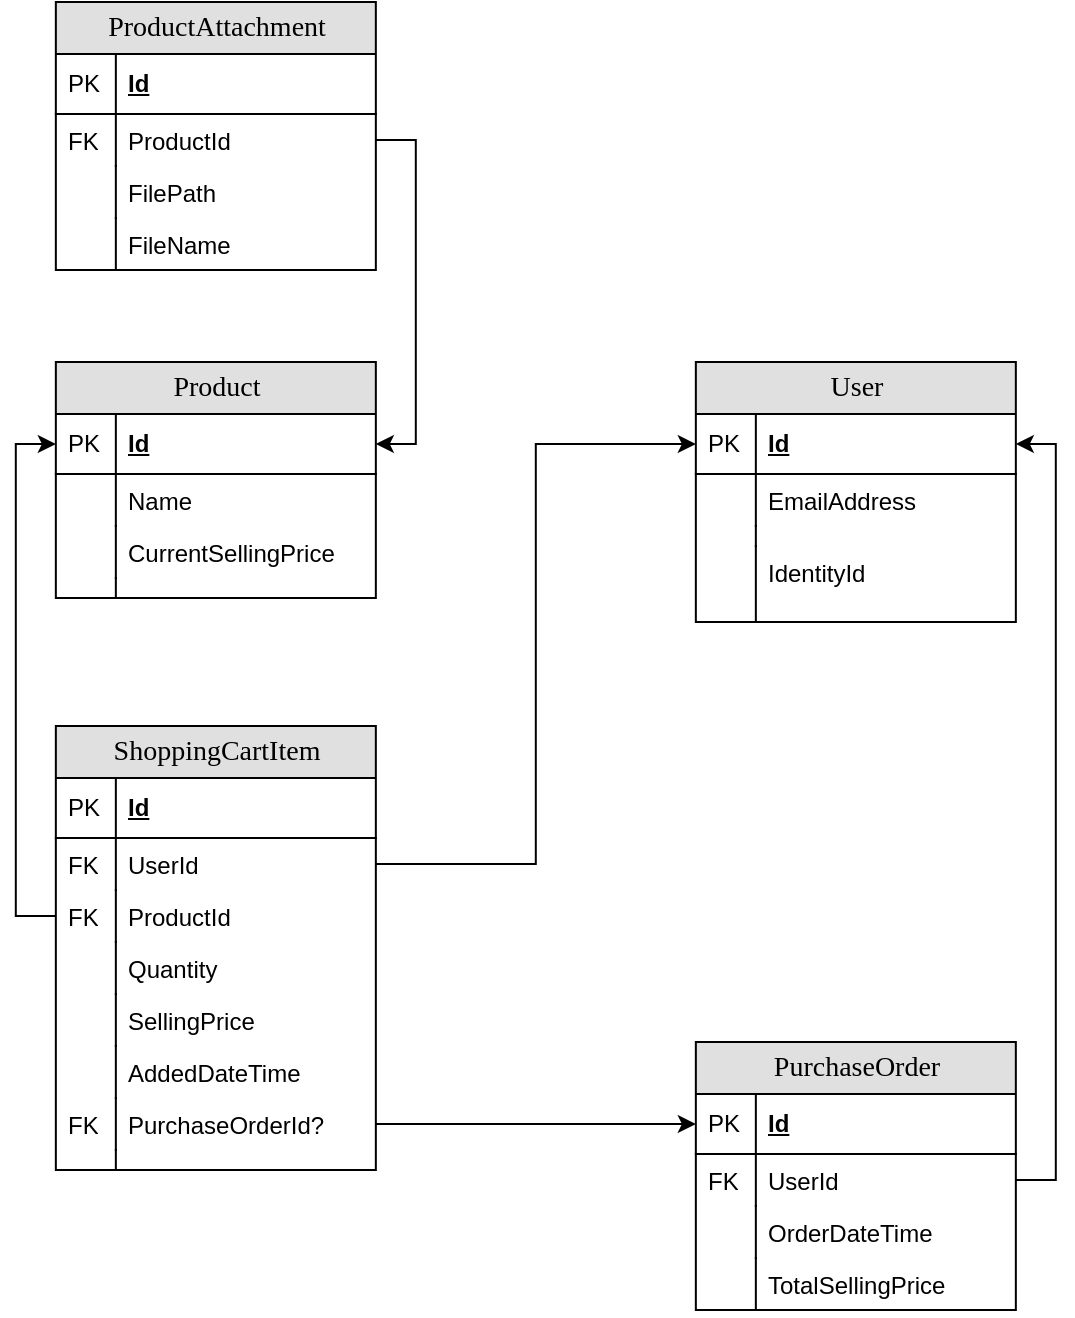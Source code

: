 <mxfile version="22.0.3" type="device">
  <diagram name="Page-1" id="e56a1550-8fbb-45ad-956c-1786394a9013">
    <mxGraphModel dx="885" dy="1953" grid="1" gridSize="10" guides="1" tooltips="1" connect="1" arrows="1" fold="1" page="1" pageScale="1" pageWidth="1100" pageHeight="850" background="none" math="0" shadow="0">
      <root>
        <mxCell id="0" />
        <mxCell id="1" parent="0" />
        <mxCell id="H68N3RF5nDnffrOaKZHd-1" value="Product" style="swimlane;html=1;fontStyle=0;childLayout=stackLayout;horizontal=1;startSize=26;fillColor=#e0e0e0;horizontalStack=0;resizeParent=1;resizeLast=0;collapsible=1;marginBottom=0;swimlaneFillColor=#ffffff;align=center;rounded=0;shadow=0;comic=0;labelBackgroundColor=none;strokeWidth=1;fontFamily=Verdana;fontSize=14;swimlaneLine=1;" parent="1" vertex="1">
          <mxGeometry x="1409.92" y="-572" width="160" height="118" as="geometry" />
        </mxCell>
        <mxCell id="H68N3RF5nDnffrOaKZHd-2" value="Id" style="shape=partialRectangle;top=0;left=0;right=0;bottom=1;html=1;align=left;verticalAlign=middle;fillColor=none;spacingLeft=34;spacingRight=4;whiteSpace=wrap;overflow=hidden;rotatable=0;points=[[0,0.5],[1,0.5]];portConstraint=eastwest;dropTarget=0;fontStyle=5;" parent="H68N3RF5nDnffrOaKZHd-1" vertex="1">
          <mxGeometry y="26" width="160" height="30" as="geometry" />
        </mxCell>
        <mxCell id="H68N3RF5nDnffrOaKZHd-3" value="PK" style="shape=partialRectangle;top=0;left=0;bottom=0;html=1;fillColor=none;align=left;verticalAlign=middle;spacingLeft=4;spacingRight=4;whiteSpace=wrap;overflow=hidden;rotatable=0;points=[];portConstraint=eastwest;part=1;" parent="H68N3RF5nDnffrOaKZHd-2" vertex="1" connectable="0">
          <mxGeometry width="30" height="30" as="geometry" />
        </mxCell>
        <mxCell id="H68N3RF5nDnffrOaKZHd-4" value="Name" style="shape=partialRectangle;top=0;left=0;right=0;bottom=0;html=1;align=left;verticalAlign=top;fillColor=none;spacingLeft=34;spacingRight=4;whiteSpace=wrap;overflow=hidden;rotatable=0;points=[[0,0.5],[1,0.5]];portConstraint=eastwest;dropTarget=0;" parent="H68N3RF5nDnffrOaKZHd-1" vertex="1">
          <mxGeometry y="56" width="160" height="26" as="geometry" />
        </mxCell>
        <mxCell id="H68N3RF5nDnffrOaKZHd-5" value="" style="shape=partialRectangle;top=0;left=0;bottom=0;html=1;fillColor=none;align=left;verticalAlign=top;spacingLeft=4;spacingRight=4;whiteSpace=wrap;overflow=hidden;rotatable=0;points=[];portConstraint=eastwest;part=1;" parent="H68N3RF5nDnffrOaKZHd-4" vertex="1" connectable="0">
          <mxGeometry width="30" height="26" as="geometry" />
        </mxCell>
        <mxCell id="H68N3RF5nDnffrOaKZHd-61" value="CurrentSellingPrice" style="shape=partialRectangle;top=0;left=0;right=0;bottom=0;html=1;align=left;verticalAlign=top;fillColor=none;spacingLeft=34;spacingRight=4;whiteSpace=wrap;overflow=hidden;rotatable=0;points=[[0,0.5],[1,0.5]];portConstraint=eastwest;dropTarget=0;" parent="H68N3RF5nDnffrOaKZHd-1" vertex="1">
          <mxGeometry y="82" width="160" height="26" as="geometry" />
        </mxCell>
        <mxCell id="H68N3RF5nDnffrOaKZHd-62" value="" style="shape=partialRectangle;top=0;left=0;bottom=0;html=1;fillColor=none;align=left;verticalAlign=top;spacingLeft=4;spacingRight=4;whiteSpace=wrap;overflow=hidden;rotatable=0;points=[];portConstraint=eastwest;part=1;" parent="H68N3RF5nDnffrOaKZHd-61" vertex="1" connectable="0">
          <mxGeometry width="30" height="26" as="geometry" />
        </mxCell>
        <mxCell id="H68N3RF5nDnffrOaKZHd-10" value="" style="shape=partialRectangle;top=0;left=0;right=0;bottom=0;html=1;align=left;verticalAlign=top;fillColor=none;spacingLeft=34;spacingRight=4;whiteSpace=wrap;overflow=hidden;rotatable=0;points=[[0,0.5],[1,0.5]];portConstraint=eastwest;dropTarget=0;" parent="H68N3RF5nDnffrOaKZHd-1" vertex="1">
          <mxGeometry y="108" width="160" height="10" as="geometry" />
        </mxCell>
        <mxCell id="H68N3RF5nDnffrOaKZHd-11" value="" style="shape=partialRectangle;top=0;left=0;bottom=0;html=1;fillColor=none;align=left;verticalAlign=top;spacingLeft=4;spacingRight=4;whiteSpace=wrap;overflow=hidden;rotatable=0;points=[];portConstraint=eastwest;part=1;" parent="H68N3RF5nDnffrOaKZHd-10" vertex="1" connectable="0">
          <mxGeometry width="30" height="10" as="geometry" />
        </mxCell>
        <mxCell id="H68N3RF5nDnffrOaKZHd-12" value="User" style="swimlane;html=1;fontStyle=0;childLayout=stackLayout;horizontal=1;startSize=26;fillColor=#e0e0e0;horizontalStack=0;resizeParent=1;resizeLast=0;collapsible=1;marginBottom=0;swimlaneFillColor=#ffffff;align=center;rounded=0;shadow=0;comic=0;labelBackgroundColor=none;strokeWidth=1;fontFamily=Verdana;fontSize=14;swimlaneLine=1;" parent="1" vertex="1">
          <mxGeometry x="1729.92" y="-572" width="160" height="130" as="geometry" />
        </mxCell>
        <mxCell id="H68N3RF5nDnffrOaKZHd-13" value="Id" style="shape=partialRectangle;top=0;left=0;right=0;bottom=1;html=1;align=left;verticalAlign=middle;fillColor=none;spacingLeft=34;spacingRight=4;whiteSpace=wrap;overflow=hidden;rotatable=0;points=[[0,0.5],[1,0.5]];portConstraint=eastwest;dropTarget=0;fontStyle=5;" parent="H68N3RF5nDnffrOaKZHd-12" vertex="1">
          <mxGeometry y="26" width="160" height="30" as="geometry" />
        </mxCell>
        <mxCell id="H68N3RF5nDnffrOaKZHd-14" value="PK" style="shape=partialRectangle;top=0;left=0;bottom=0;html=1;fillColor=none;align=left;verticalAlign=middle;spacingLeft=4;spacingRight=4;whiteSpace=wrap;overflow=hidden;rotatable=0;points=[];portConstraint=eastwest;part=1;" parent="H68N3RF5nDnffrOaKZHd-13" vertex="1" connectable="0">
          <mxGeometry width="30" height="30" as="geometry" />
        </mxCell>
        <mxCell id="H68N3RF5nDnffrOaKZHd-15" value="EmailAddress" style="shape=partialRectangle;top=0;left=0;right=0;bottom=0;html=1;align=left;verticalAlign=top;fillColor=none;spacingLeft=34;spacingRight=4;whiteSpace=wrap;overflow=hidden;rotatable=0;points=[[0,0.5],[1,0.5]];portConstraint=eastwest;dropTarget=0;" parent="H68N3RF5nDnffrOaKZHd-12" vertex="1">
          <mxGeometry y="56" width="160" height="26" as="geometry" />
        </mxCell>
        <mxCell id="H68N3RF5nDnffrOaKZHd-16" value="" style="shape=partialRectangle;top=0;left=0;bottom=0;html=1;fillColor=none;align=left;verticalAlign=top;spacingLeft=4;spacingRight=4;whiteSpace=wrap;overflow=hidden;rotatable=0;points=[];portConstraint=eastwest;part=1;" parent="H68N3RF5nDnffrOaKZHd-15" vertex="1" connectable="0">
          <mxGeometry width="30" height="26" as="geometry" />
        </mxCell>
        <mxCell id="H68N3RF5nDnffrOaKZHd-17" value="" style="shape=partialRectangle;top=0;left=0;right=0;bottom=0;html=1;align=left;verticalAlign=top;fillColor=none;spacingLeft=34;spacingRight=4;whiteSpace=wrap;overflow=hidden;rotatable=0;points=[[0,0.5],[1,0.5]];portConstraint=eastwest;dropTarget=0;" parent="H68N3RF5nDnffrOaKZHd-12" vertex="1">
          <mxGeometry y="82" width="160" height="10" as="geometry" />
        </mxCell>
        <mxCell id="H68N3RF5nDnffrOaKZHd-18" value="" style="shape=partialRectangle;top=0;left=0;bottom=0;html=1;fillColor=none;align=left;verticalAlign=top;spacingLeft=4;spacingRight=4;whiteSpace=wrap;overflow=hidden;rotatable=0;points=[];portConstraint=eastwest;part=1;" parent="H68N3RF5nDnffrOaKZHd-17" vertex="1" connectable="0">
          <mxGeometry width="30" height="10" as="geometry" />
        </mxCell>
        <mxCell id="H68N3RF5nDnffrOaKZHd-19" value="IdentityId" style="shape=partialRectangle;top=0;left=0;right=0;bottom=0;html=1;align=left;verticalAlign=top;fillColor=none;spacingLeft=34;spacingRight=4;whiteSpace=wrap;overflow=hidden;rotatable=0;points=[[0,0.5],[1,0.5]];portConstraint=eastwest;dropTarget=0;" parent="H68N3RF5nDnffrOaKZHd-12" vertex="1">
          <mxGeometry y="92" width="160" height="38" as="geometry" />
        </mxCell>
        <mxCell id="H68N3RF5nDnffrOaKZHd-20" value="" style="shape=partialRectangle;top=0;left=0;bottom=0;html=1;fillColor=none;align=left;verticalAlign=top;spacingLeft=4;spacingRight=4;whiteSpace=wrap;overflow=hidden;rotatable=0;points=[];portConstraint=eastwest;part=1;" parent="H68N3RF5nDnffrOaKZHd-19" vertex="1" connectable="0">
          <mxGeometry width="30" height="38" as="geometry" />
        </mxCell>
        <mxCell id="H68N3RF5nDnffrOaKZHd-23" value="ShoppingCartItem" style="swimlane;html=1;fontStyle=0;childLayout=stackLayout;horizontal=1;startSize=26;fillColor=#e0e0e0;horizontalStack=0;resizeParent=1;resizeLast=0;collapsible=1;marginBottom=0;swimlaneFillColor=#ffffff;align=center;rounded=0;shadow=0;comic=0;labelBackgroundColor=none;strokeWidth=1;fontFamily=Verdana;fontSize=14;swimlaneLine=1;" parent="1" vertex="1">
          <mxGeometry x="1409.92" y="-390" width="160" height="222" as="geometry" />
        </mxCell>
        <mxCell id="H68N3RF5nDnffrOaKZHd-24" value="Id" style="shape=partialRectangle;top=0;left=0;right=0;bottom=1;html=1;align=left;verticalAlign=middle;fillColor=none;spacingLeft=34;spacingRight=4;whiteSpace=wrap;overflow=hidden;rotatable=0;points=[[0,0.5],[1,0.5]];portConstraint=eastwest;dropTarget=0;fontStyle=5;" parent="H68N3RF5nDnffrOaKZHd-23" vertex="1">
          <mxGeometry y="26" width="160" height="30" as="geometry" />
        </mxCell>
        <mxCell id="H68N3RF5nDnffrOaKZHd-25" value="PK" style="shape=partialRectangle;top=0;left=0;bottom=0;html=1;fillColor=none;align=left;verticalAlign=middle;spacingLeft=4;spacingRight=4;whiteSpace=wrap;overflow=hidden;rotatable=0;points=[];portConstraint=eastwest;part=1;" parent="H68N3RF5nDnffrOaKZHd-24" vertex="1" connectable="0">
          <mxGeometry width="30" height="30" as="geometry" />
        </mxCell>
        <mxCell id="H68N3RF5nDnffrOaKZHd-26" value="UserId" style="shape=partialRectangle;top=0;left=0;right=0;bottom=0;html=1;align=left;verticalAlign=top;fillColor=none;spacingLeft=34;spacingRight=4;whiteSpace=wrap;overflow=hidden;rotatable=0;points=[[0,0.5],[1,0.5]];portConstraint=eastwest;dropTarget=0;" parent="H68N3RF5nDnffrOaKZHd-23" vertex="1">
          <mxGeometry y="56" width="160" height="26" as="geometry" />
        </mxCell>
        <mxCell id="H68N3RF5nDnffrOaKZHd-27" value="FK" style="shape=partialRectangle;top=0;left=0;bottom=0;html=1;fillColor=none;align=left;verticalAlign=top;spacingLeft=4;spacingRight=4;whiteSpace=wrap;overflow=hidden;rotatable=0;points=[];portConstraint=eastwest;part=1;" parent="H68N3RF5nDnffrOaKZHd-26" vertex="1" connectable="0">
          <mxGeometry width="30" height="26" as="geometry" />
        </mxCell>
        <mxCell id="H68N3RF5nDnffrOaKZHd-65" value="ProductId" style="shape=partialRectangle;top=0;left=0;right=0;bottom=0;html=1;align=left;verticalAlign=top;fillColor=none;spacingLeft=34;spacingRight=4;whiteSpace=wrap;overflow=hidden;rotatable=0;points=[[0,0.5],[1,0.5]];portConstraint=eastwest;dropTarget=0;" parent="H68N3RF5nDnffrOaKZHd-23" vertex="1">
          <mxGeometry y="82" width="160" height="26" as="geometry" />
        </mxCell>
        <mxCell id="H68N3RF5nDnffrOaKZHd-66" value="FK" style="shape=partialRectangle;top=0;left=0;bottom=0;html=1;fillColor=none;align=left;verticalAlign=top;spacingLeft=4;spacingRight=4;whiteSpace=wrap;overflow=hidden;rotatable=0;points=[];portConstraint=eastwest;part=1;" parent="H68N3RF5nDnffrOaKZHd-65" vertex="1" connectable="0">
          <mxGeometry width="30" height="26" as="geometry" />
        </mxCell>
        <mxCell id="H68N3RF5nDnffrOaKZHd-68" value="Quantity" style="shape=partialRectangle;top=0;left=0;right=0;bottom=0;html=1;align=left;verticalAlign=top;fillColor=none;spacingLeft=34;spacingRight=4;whiteSpace=wrap;overflow=hidden;rotatable=0;points=[[0,0.5],[1,0.5]];portConstraint=eastwest;dropTarget=0;" parent="H68N3RF5nDnffrOaKZHd-23" vertex="1">
          <mxGeometry y="108" width="160" height="26" as="geometry" />
        </mxCell>
        <mxCell id="H68N3RF5nDnffrOaKZHd-69" value="" style="shape=partialRectangle;top=0;left=0;bottom=0;html=1;fillColor=none;align=left;verticalAlign=top;spacingLeft=4;spacingRight=4;whiteSpace=wrap;overflow=hidden;rotatable=0;points=[];portConstraint=eastwest;part=1;" parent="H68N3RF5nDnffrOaKZHd-68" vertex="1" connectable="0">
          <mxGeometry width="30" height="26" as="geometry" />
        </mxCell>
        <mxCell id="H68N3RF5nDnffrOaKZHd-63" value="SellingPrice" style="shape=partialRectangle;top=0;left=0;right=0;bottom=0;html=1;align=left;verticalAlign=top;fillColor=none;spacingLeft=34;spacingRight=4;whiteSpace=wrap;overflow=hidden;rotatable=0;points=[[0,0.5],[1,0.5]];portConstraint=eastwest;dropTarget=0;" parent="H68N3RF5nDnffrOaKZHd-23" vertex="1">
          <mxGeometry y="134" width="160" height="26" as="geometry" />
        </mxCell>
        <mxCell id="H68N3RF5nDnffrOaKZHd-64" value="" style="shape=partialRectangle;top=0;left=0;bottom=0;html=1;fillColor=none;align=left;verticalAlign=top;spacingLeft=4;spacingRight=4;whiteSpace=wrap;overflow=hidden;rotatable=0;points=[];portConstraint=eastwest;part=1;" parent="H68N3RF5nDnffrOaKZHd-63" vertex="1" connectable="0">
          <mxGeometry width="30" height="26" as="geometry" />
        </mxCell>
        <mxCell id="H68N3RF5nDnffrOaKZHd-52" value="AddedDateTime" style="shape=partialRectangle;top=0;left=0;right=0;bottom=0;html=1;align=left;verticalAlign=top;fillColor=none;spacingLeft=34;spacingRight=4;whiteSpace=wrap;overflow=hidden;rotatable=0;points=[[0,0.5],[1,0.5]];portConstraint=eastwest;dropTarget=0;" parent="H68N3RF5nDnffrOaKZHd-23" vertex="1">
          <mxGeometry y="160" width="160" height="26" as="geometry" />
        </mxCell>
        <mxCell id="H68N3RF5nDnffrOaKZHd-53" value="" style="shape=partialRectangle;top=0;left=0;bottom=0;html=1;fillColor=none;align=left;verticalAlign=top;spacingLeft=4;spacingRight=4;whiteSpace=wrap;overflow=hidden;rotatable=0;points=[];portConstraint=eastwest;part=1;" parent="H68N3RF5nDnffrOaKZHd-52" vertex="1" connectable="0">
          <mxGeometry width="30" height="26" as="geometry" />
        </mxCell>
        <mxCell id="H68N3RF5nDnffrOaKZHd-34" value="PurchaseOrderId?" style="shape=partialRectangle;top=0;left=0;right=0;bottom=0;html=1;align=left;verticalAlign=top;fillColor=none;spacingLeft=34;spacingRight=4;whiteSpace=wrap;overflow=hidden;rotatable=0;points=[[0,0.5],[1,0.5]];portConstraint=eastwest;dropTarget=0;" parent="H68N3RF5nDnffrOaKZHd-23" vertex="1">
          <mxGeometry y="186" width="160" height="26" as="geometry" />
        </mxCell>
        <mxCell id="H68N3RF5nDnffrOaKZHd-35" value="FK" style="shape=partialRectangle;top=0;left=0;bottom=0;html=1;fillColor=none;align=left;verticalAlign=top;spacingLeft=4;spacingRight=4;whiteSpace=wrap;overflow=hidden;rotatable=0;points=[];portConstraint=eastwest;part=1;" parent="H68N3RF5nDnffrOaKZHd-34" vertex="1" connectable="0">
          <mxGeometry width="30" height="26" as="geometry" />
        </mxCell>
        <mxCell id="H68N3RF5nDnffrOaKZHd-28" value="" style="shape=partialRectangle;top=0;left=0;right=0;bottom=0;html=1;align=left;verticalAlign=top;fillColor=none;spacingLeft=34;spacingRight=4;whiteSpace=wrap;overflow=hidden;rotatable=0;points=[[0,0.5],[1,0.5]];portConstraint=eastwest;dropTarget=0;" parent="H68N3RF5nDnffrOaKZHd-23" vertex="1">
          <mxGeometry y="212" width="160" height="10" as="geometry" />
        </mxCell>
        <mxCell id="H68N3RF5nDnffrOaKZHd-29" value="" style="shape=partialRectangle;top=0;left=0;bottom=0;html=1;fillColor=none;align=left;verticalAlign=top;spacingLeft=4;spacingRight=4;whiteSpace=wrap;overflow=hidden;rotatable=0;points=[];portConstraint=eastwest;part=1;" parent="H68N3RF5nDnffrOaKZHd-28" vertex="1" connectable="0">
          <mxGeometry width="30" height="10" as="geometry" />
        </mxCell>
        <mxCell id="H68N3RF5nDnffrOaKZHd-43" value="PurchaseOrder" style="swimlane;html=1;fontStyle=0;childLayout=stackLayout;horizontal=1;startSize=26;fillColor=#e0e0e0;horizontalStack=0;resizeParent=1;resizeLast=0;collapsible=1;marginBottom=0;swimlaneFillColor=#ffffff;align=center;rounded=0;shadow=0;comic=0;labelBackgroundColor=none;strokeWidth=1;fontFamily=Verdana;fontSize=14;swimlaneLine=1;" parent="1" vertex="1">
          <mxGeometry x="1729.92" y="-232" width="160" height="134" as="geometry" />
        </mxCell>
        <mxCell id="H68N3RF5nDnffrOaKZHd-44" value="Id" style="shape=partialRectangle;top=0;left=0;right=0;bottom=1;html=1;align=left;verticalAlign=middle;fillColor=none;spacingLeft=34;spacingRight=4;whiteSpace=wrap;overflow=hidden;rotatable=0;points=[[0,0.5],[1,0.5]];portConstraint=eastwest;dropTarget=0;fontStyle=5;" parent="H68N3RF5nDnffrOaKZHd-43" vertex="1">
          <mxGeometry y="26" width="160" height="30" as="geometry" />
        </mxCell>
        <mxCell id="H68N3RF5nDnffrOaKZHd-45" value="PK" style="shape=partialRectangle;top=0;left=0;bottom=0;html=1;fillColor=none;align=left;verticalAlign=middle;spacingLeft=4;spacingRight=4;whiteSpace=wrap;overflow=hidden;rotatable=0;points=[];portConstraint=eastwest;part=1;" parent="H68N3RF5nDnffrOaKZHd-44" vertex="1" connectable="0">
          <mxGeometry width="30" height="30" as="geometry" />
        </mxCell>
        <mxCell id="H68N3RF5nDnffrOaKZHd-75" value="UserId" style="shape=partialRectangle;top=0;left=0;right=0;bottom=0;html=1;align=left;verticalAlign=top;fillColor=none;spacingLeft=34;spacingRight=4;whiteSpace=wrap;overflow=hidden;rotatable=0;points=[[0,0.5],[1,0.5]];portConstraint=eastwest;dropTarget=0;" parent="H68N3RF5nDnffrOaKZHd-43" vertex="1">
          <mxGeometry y="56" width="160" height="26" as="geometry" />
        </mxCell>
        <mxCell id="H68N3RF5nDnffrOaKZHd-76" value="FK" style="shape=partialRectangle;top=0;left=0;bottom=0;html=1;fillColor=none;align=left;verticalAlign=top;spacingLeft=4;spacingRight=4;whiteSpace=wrap;overflow=hidden;rotatable=0;points=[];portConstraint=eastwest;part=1;" parent="H68N3RF5nDnffrOaKZHd-75" vertex="1" connectable="0">
          <mxGeometry width="30" height="26" as="geometry" />
        </mxCell>
        <mxCell id="H68N3RF5nDnffrOaKZHd-71" value="OrderDateTime" style="shape=partialRectangle;top=0;left=0;right=0;bottom=0;html=1;align=left;verticalAlign=top;fillColor=none;spacingLeft=34;spacingRight=4;whiteSpace=wrap;overflow=hidden;rotatable=0;points=[[0,0.5],[1,0.5]];portConstraint=eastwest;dropTarget=0;" parent="H68N3RF5nDnffrOaKZHd-43" vertex="1">
          <mxGeometry y="82" width="160" height="26" as="geometry" />
        </mxCell>
        <mxCell id="H68N3RF5nDnffrOaKZHd-72" value="" style="shape=partialRectangle;top=0;left=0;bottom=0;html=1;fillColor=none;align=left;verticalAlign=top;spacingLeft=4;spacingRight=4;whiteSpace=wrap;overflow=hidden;rotatable=0;points=[];portConstraint=eastwest;part=1;" parent="H68N3RF5nDnffrOaKZHd-71" vertex="1" connectable="0">
          <mxGeometry width="30" height="26" as="geometry" />
        </mxCell>
        <mxCell id="H68N3RF5nDnffrOaKZHd-73" value="TotalSellingPrice" style="shape=partialRectangle;top=0;left=0;right=0;bottom=0;html=1;align=left;verticalAlign=top;fillColor=none;spacingLeft=34;spacingRight=4;whiteSpace=wrap;overflow=hidden;rotatable=0;points=[[0,0.5],[1,0.5]];portConstraint=eastwest;dropTarget=0;" parent="H68N3RF5nDnffrOaKZHd-43" vertex="1">
          <mxGeometry y="108" width="160" height="26" as="geometry" />
        </mxCell>
        <mxCell id="H68N3RF5nDnffrOaKZHd-74" value="" style="shape=partialRectangle;top=0;left=0;bottom=0;html=1;fillColor=none;align=left;verticalAlign=top;spacingLeft=4;spacingRight=4;whiteSpace=wrap;overflow=hidden;rotatable=0;points=[];portConstraint=eastwest;part=1;" parent="H68N3RF5nDnffrOaKZHd-73" vertex="1" connectable="0">
          <mxGeometry width="30" height="26" as="geometry" />
        </mxCell>
        <mxCell id="H68N3RF5nDnffrOaKZHd-77" style="edgeStyle=orthogonalEdgeStyle;rounded=0;orthogonalLoop=1;jettySize=auto;html=1;entryX=0;entryY=0.5;entryDx=0;entryDy=0;" parent="1" source="H68N3RF5nDnffrOaKZHd-26" target="H68N3RF5nDnffrOaKZHd-13" edge="1">
          <mxGeometry relative="1" as="geometry" />
        </mxCell>
        <mxCell id="H68N3RF5nDnffrOaKZHd-78" style="edgeStyle=orthogonalEdgeStyle;rounded=0;orthogonalLoop=1;jettySize=auto;html=1;exitX=1;exitY=0.5;exitDx=0;exitDy=0;entryX=1;entryY=0.5;entryDx=0;entryDy=0;" parent="1" source="H68N3RF5nDnffrOaKZHd-75" target="H68N3RF5nDnffrOaKZHd-13" edge="1">
          <mxGeometry relative="1" as="geometry" />
        </mxCell>
        <mxCell id="H68N3RF5nDnffrOaKZHd-79" style="edgeStyle=orthogonalEdgeStyle;rounded=0;orthogonalLoop=1;jettySize=auto;html=1;exitX=0;exitY=0.5;exitDx=0;exitDy=0;entryX=0;entryY=0.5;entryDx=0;entryDy=0;" parent="1" source="H68N3RF5nDnffrOaKZHd-65" target="H68N3RF5nDnffrOaKZHd-2" edge="1">
          <mxGeometry relative="1" as="geometry" />
        </mxCell>
        <mxCell id="H68N3RF5nDnffrOaKZHd-80" style="edgeStyle=orthogonalEdgeStyle;rounded=0;orthogonalLoop=1;jettySize=auto;html=1;exitX=1;exitY=0.5;exitDx=0;exitDy=0;entryX=0;entryY=0.5;entryDx=0;entryDy=0;" parent="1" source="H68N3RF5nDnffrOaKZHd-34" target="H68N3RF5nDnffrOaKZHd-44" edge="1">
          <mxGeometry relative="1" as="geometry" />
        </mxCell>
        <mxCell id="H68N3RF5nDnffrOaKZHd-85" value="ProductAttachment" style="swimlane;html=1;fontStyle=0;childLayout=stackLayout;horizontal=1;startSize=26;fillColor=#e0e0e0;horizontalStack=0;resizeParent=1;resizeLast=0;collapsible=1;marginBottom=0;swimlaneFillColor=#ffffff;align=center;rounded=0;shadow=0;comic=0;labelBackgroundColor=none;strokeWidth=1;fontFamily=Verdana;fontSize=14;swimlaneLine=1;" parent="1" vertex="1">
          <mxGeometry x="1409.92" y="-752" width="160" height="134" as="geometry" />
        </mxCell>
        <mxCell id="H68N3RF5nDnffrOaKZHd-86" value="Id" style="shape=partialRectangle;top=0;left=0;right=0;bottom=1;html=1;align=left;verticalAlign=middle;fillColor=none;spacingLeft=34;spacingRight=4;whiteSpace=wrap;overflow=hidden;rotatable=0;points=[[0,0.5],[1,0.5]];portConstraint=eastwest;dropTarget=0;fontStyle=5;" parent="H68N3RF5nDnffrOaKZHd-85" vertex="1">
          <mxGeometry y="26" width="160" height="30" as="geometry" />
        </mxCell>
        <mxCell id="H68N3RF5nDnffrOaKZHd-87" value="PK" style="shape=partialRectangle;top=0;left=0;bottom=0;html=1;fillColor=none;align=left;verticalAlign=middle;spacingLeft=4;spacingRight=4;whiteSpace=wrap;overflow=hidden;rotatable=0;points=[];portConstraint=eastwest;part=1;" parent="H68N3RF5nDnffrOaKZHd-86" vertex="1" connectable="0">
          <mxGeometry width="30" height="30" as="geometry" />
        </mxCell>
        <mxCell id="H68N3RF5nDnffrOaKZHd-90" value="ProductId" style="shape=partialRectangle;top=0;left=0;right=0;bottom=0;html=1;align=left;verticalAlign=top;fillColor=none;spacingLeft=34;spacingRight=4;whiteSpace=wrap;overflow=hidden;rotatable=0;points=[[0,0.5],[1,0.5]];portConstraint=eastwest;dropTarget=0;" parent="H68N3RF5nDnffrOaKZHd-85" vertex="1">
          <mxGeometry y="56" width="160" height="26" as="geometry" />
        </mxCell>
        <mxCell id="H68N3RF5nDnffrOaKZHd-91" value="FK" style="shape=partialRectangle;top=0;left=0;bottom=0;html=1;fillColor=none;align=left;verticalAlign=top;spacingLeft=4;spacingRight=4;whiteSpace=wrap;overflow=hidden;rotatable=0;points=[];portConstraint=eastwest;part=1;" parent="H68N3RF5nDnffrOaKZHd-90" vertex="1" connectable="0">
          <mxGeometry width="30" height="26" as="geometry" />
        </mxCell>
        <mxCell id="H68N3RF5nDnffrOaKZHd-88" value="FilePath" style="shape=partialRectangle;top=0;left=0;right=0;bottom=0;html=1;align=left;verticalAlign=top;fillColor=none;spacingLeft=34;spacingRight=4;whiteSpace=wrap;overflow=hidden;rotatable=0;points=[[0,0.5],[1,0.5]];portConstraint=eastwest;dropTarget=0;" parent="H68N3RF5nDnffrOaKZHd-85" vertex="1">
          <mxGeometry y="82" width="160" height="26" as="geometry" />
        </mxCell>
        <mxCell id="H68N3RF5nDnffrOaKZHd-89" value="" style="shape=partialRectangle;top=0;left=0;bottom=0;html=1;fillColor=none;align=left;verticalAlign=top;spacingLeft=4;spacingRight=4;whiteSpace=wrap;overflow=hidden;rotatable=0;points=[];portConstraint=eastwest;part=1;" parent="H68N3RF5nDnffrOaKZHd-88" vertex="1" connectable="0">
          <mxGeometry width="30" height="26" as="geometry" />
        </mxCell>
        <mxCell id="H68N3RF5nDnffrOaKZHd-94" value="FileName" style="shape=partialRectangle;top=0;left=0;right=0;bottom=0;html=1;align=left;verticalAlign=top;fillColor=none;spacingLeft=34;spacingRight=4;whiteSpace=wrap;overflow=hidden;rotatable=0;points=[[0,0.5],[1,0.5]];portConstraint=eastwest;dropTarget=0;" parent="H68N3RF5nDnffrOaKZHd-85" vertex="1">
          <mxGeometry y="108" width="160" height="26" as="geometry" />
        </mxCell>
        <mxCell id="H68N3RF5nDnffrOaKZHd-95" value="" style="shape=partialRectangle;top=0;left=0;bottom=0;html=1;fillColor=none;align=left;verticalAlign=top;spacingLeft=4;spacingRight=4;whiteSpace=wrap;overflow=hidden;rotatable=0;points=[];portConstraint=eastwest;part=1;" parent="H68N3RF5nDnffrOaKZHd-94" vertex="1" connectable="0">
          <mxGeometry width="30" height="26" as="geometry" />
        </mxCell>
        <mxCell id="H68N3RF5nDnffrOaKZHd-96" style="edgeStyle=orthogonalEdgeStyle;rounded=0;orthogonalLoop=1;jettySize=auto;html=1;exitX=1;exitY=0.5;exitDx=0;exitDy=0;entryX=1;entryY=0.5;entryDx=0;entryDy=0;" parent="1" source="H68N3RF5nDnffrOaKZHd-90" target="H68N3RF5nDnffrOaKZHd-2" edge="1">
          <mxGeometry relative="1" as="geometry" />
        </mxCell>
      </root>
    </mxGraphModel>
  </diagram>
</mxfile>
